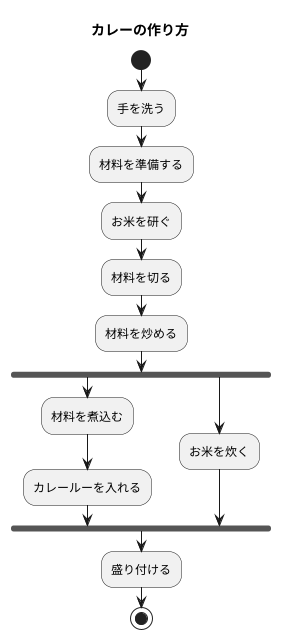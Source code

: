 @startuml 7章練習
title カレーの作り方
start
:手を洗う;
:材料を準備する;
:お米を研ぐ;
:材料を切る;
:材料を炒める;
fork
:材料を煮込む;
:カレールーを入れる;
fork again
:お米を炊く;
end fork
:盛り付ける;
stop

@enduml